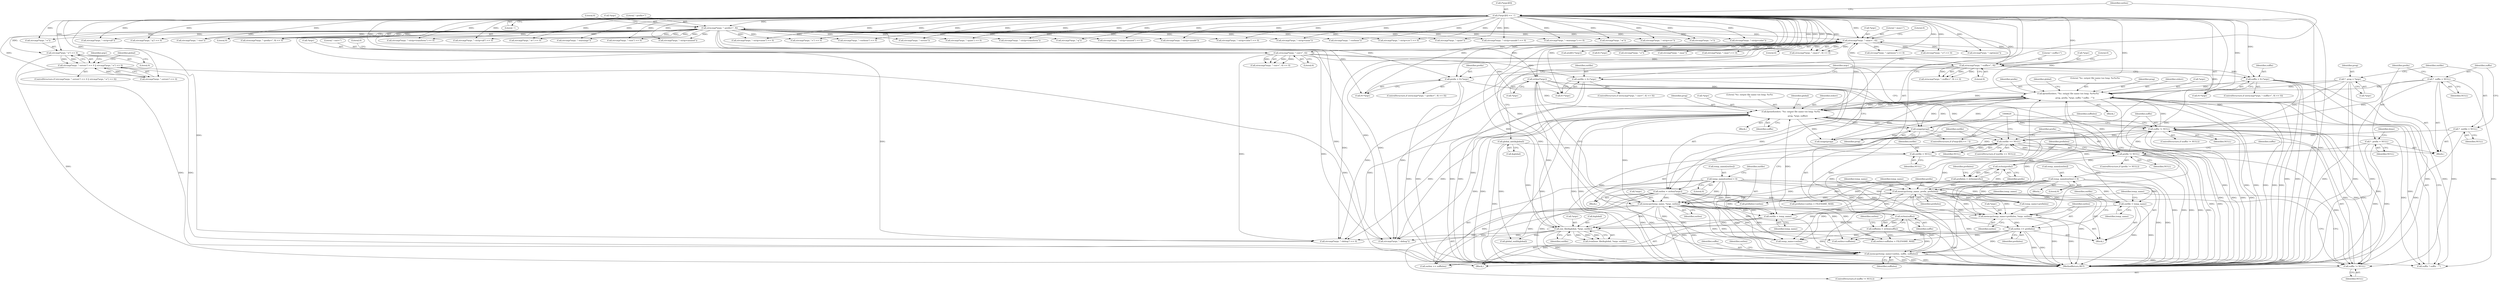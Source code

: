 digraph "0_Android_9d4853418ab2f754c2b63e091c29c5529b8b86ca_167@API" {
"1000392" [label="(Call,strcmp(*argv, \"-e\") == 0)"];
"1000485" [label="(Call,(*argv)[0] == '-')"];
"1000280" [label="(Call,strncmp(*argv, \"--prefix=\", 9))"];
"1000265" [label="(Call,strncmp(*argv, \"--suffix=\", 9))"];
"1000250" [label="(Call,strncmp(*argv, \"--out=\", 6))"];
"1000173" [label="(Call,strncmp(*argv, \"--max=\", 6))"];
"1000523" [label="(Call,fprintf(stderr, \"%s: output file name too long: %s%s%s\n\",\n                     prog, prefix, *argv, suffix ? suffix : \"\"))"];
"1000589" [label="(Call,fprintf(stderr, \"%s: output file name too long: %s%s\n\",\n                     prog, *argv, suffix))"];
"1000111" [label="(Call,*  prog = *argv)"];
"1000491" [label="(Call,usage(prog))"];
"1000498" [label="(Call,strlen(*argv))"];
"1000562" [label="(Call,memcpy(temp_name, *argv, outlen))"];
"1000567" [label="(Call,temp_name[outlen] = 0)"];
"1000611" [label="(Call,temp_name[outlen] = 0)"];
"1000540" [label="(Call,memcpy(temp_name, prefix, prefixlen))"];
"1000514" [label="(Call,strlen(prefix))"];
"1000507" [label="(Call,prefix != NULL)"];
"1000124" [label="(Call,*  prefix = NULL)"];
"1000286" [label="(Call,prefix = 9+*argv)"];
"1000502" [label="(Call,outfile == NULL)"];
"1000116" [label="(Call,*  outfile = NULL)"];
"1000629" [label="(Call,outfile = NULL)"];
"1000573" [label="(Call,suffix != NULL)"];
"1000559" [label="(Call,suffix != NULL)"];
"1000120" [label="(Call,*  suffix = NULL)"];
"1000271" [label="(Call,suffix = 9+*argv)"];
"1000602" [label="(Call,memcpy(temp_name+outlen, suffix, suffixlen))"];
"1000496" [label="(Call,outlen = strlen(*argv))"];
"1000551" [label="(Call,outlen += prefixlen)"];
"1000544" [label="(Call,memcpy(temp_name+prefixlen, *argv, outlen))"];
"1000580" [label="(Call,strlen(suffix))"];
"1000578" [label="(Call,suffixlen = strlen(suffix))"];
"1000554" [label="(Call,outfile = temp_name)"];
"1000256" [label="(Call,outfile = 6+*argv)"];
"1000512" [label="(Call,prefixlen = strlen(prefix))"];
"1000621" [label="(Call,one_file(&global, *argv, outfile))"];
"1000132" [label="(Call,global_init(&global))"];
"1000616" [label="(Call,outfile = temp_name)"];
"1000385" [label="(Call,strcmp(*argv, \"--errors\") == 0 || strcmp(*argv, \"-e\") == 0)"];
"1000432" [label="(Call,strcmp(*argv, \"-q\") == 0)"];
"1000120" [label="(Call,*  suffix = NULL)"];
"1000490" [label="(Literal,'-')"];
"1000433" [label="(Call,strcmp(*argv, \"-q\"))"];
"1000307" [label="(Call,strcmp(*argv, \"--strip=crc\") == 0)"];
"1000588" [label="(Block,)"];
"1000638" [label="(Call,global_end(&global))"];
"1000491" [label="(Call,usage(prog))"];
"1000295" [label="(Call,strcmp(*argv, \"--strip=none\"))"];
"1000387" [label="(Call,strcmp(*argv, \"--errors\"))"];
"1000621" [label="(Call,one_file(&global, *argv, outfile))"];
"1000129" [label="(Identifier,done)"];
"1000287" [label="(Identifier,prefix)"];
"1000606" [label="(Identifier,suffix)"];
"1000400" [label="(Identifier,global)"];
"1000518" [label="(Call,prefixlen+outlen)"];
"1000550" [label="(Identifier,outlen)"];
"1000254" [label="(Literal,6)"];
"1000564" [label="(Call,*argv)"];
"1000269" [label="(Literal,9)"];
"1000406" [label="(Call,strcmp(*argv, \"--warnings\") == 0)"];
"1000541" [label="(Identifier,temp_name)"];
"1000551" [label="(Call,outlen += prefixlen)"];
"1000624" [label="(Call,*argv)"];
"1000566" [label="(Identifier,outlen)"];
"1000272" [label="(Identifier,suffix)"];
"1000255" [label="(Literal,0)"];
"1000186" [label="(Call,atol(6+*argv))"];
"1000528" [label="(Call,*argv)"];
"1000507" [label="(Call,prefix != NULL)"];
"1000523" [label="(Call,fprintf(stderr, \"%s: output file name too long: %s%s%s\n\",\n                     prog, prefix, *argv, suffix ? suffix : \"\"))"];
"1000499" [label="(Call,*argv)"];
"1000608" [label="(Call,outlen += suffixlen)"];
"1000561" [label="(Identifier,NULL)"];
"1000590" [label="(Identifier,stderr)"];
"1000187" [label="(Call,6+*argv)"];
"1000611" [label="(Call,temp_name[outlen] = 0)"];
"1000138" [label="(Identifier,argc)"];
"1000486" [label="(Call,(*argv)[0])"];
"1000517" [label="(Call,prefixlen+outlen > FILENAME_MAX)"];
"1000545" [label="(Call,temp_name+prefixlen)"];
"1000346" [label="(Call,strcmp(*argv, \"--strip=transform\") == 0)"];
"1000584" [label="(Call,outlen+suffixlen)"];
"1000475" [label="(Call,strcmp(*argv, \"--test\") == 0)"];
"1000527" [label="(Identifier,prefix)"];
"1000321" [label="(Call,strcmp(*argv, \"--strip=unsafe\"))"];
"1000568" [label="(Call,temp_name[outlen])"];
"1000172" [label="(Call,strncmp(*argv, \"--max=\", 6) == 0)"];
"1000556" [label="(Identifier,temp_name)"];
"1000427" [label="(Call,strcmp(*argv, \"--quiet\"))"];
"1000603" [label="(Call,temp_name+outlen)"];
"1000320" [label="(Call,strcmp(*argv, \"--strip=unsafe\") == 0)"];
"1000413" [label="(Call,strcmp(*argv, \"-w\"))"];
"1000281" [label="(Call,*argv)"];
"1000251" [label="(Call,*argv)"];
"1000573" [label="(Call,suffix != NULL)"];
"1000635" [label="(Call,usage(prog))"];
"1000117" [label="(Identifier,outfile)"];
"1000409" [label="(Identifier,argv)"];
"1000174" [label="(Call,*argv)"];
"1000641" [label="(MethodReturn,RET)"];
"1000508" [label="(Identifier,prefix)"];
"1000248" [label="(ControlStructure,if (strncmp(*argv, \"--out=\", 6) == 0))"];
"1000204" [label="(Call,strcmp(*argv, \"--max\") == 0)"];
"1000288" [label="(Call,9+*argv)"];
"1000372" [label="(Call,strcmp(*argv, \"--strip=all\") == 0)"];
"1000124" [label="(Call,*  prefix = NULL)"];
"1000629" [label="(Call,outfile = NULL)"];
"1000176" [label="(Literal,\"--max=\")"];
"1000258" [label="(Call,6+*argv)"];
"1000592" [label="(Identifier,prog)"];
"1000589" [label="(Call,fprintf(stderr, \"%s: output file name too long: %s%s\n\",\n                     prog, *argv, suffix))"];
"1000273" [label="(Call,9+*argv)"];
"1000536" [label="(Identifier,global)"];
"1000268" [label="(Literal,\"--suffix=\")"];
"1000122" [label="(Identifier,NULL)"];
"1000525" [label="(Literal,\"%s: output file name too long: %s%s%s\n\")"];
"1000555" [label="(Identifier,outfile)"];
"1000609" [label="(Identifier,outlen)"];
"1000543" [label="(Identifier,prefixlen)"];
"1000563" [label="(Identifier,temp_name)"];
"1000513" [label="(Identifier,prefixlen)"];
"1000552" [label="(Identifier,outlen)"];
"1000178" [label="(Literal,0)"];
"1000548" [label="(Call,*argv)"];
"1000266" [label="(Call,*argv)"];
"1000578" [label="(Call,suffixlen = strlen(suffix))"];
"1000270" [label="(Literal,0)"];
"1000544" [label="(Call,memcpy(temp_name+prefixlen, *argv, outlen))"];
"1000626" [label="(Identifier,outfile)"];
"1000284" [label="(Literal,9)"];
"1000464" [label="(Call,strcmp(*argv, \"-v\"))"];
"1000485" [label="(Call,(*argv)[0] == '-')"];
"1000360" [label="(Call,strcmp(*argv, \"--strip=color\"))"];
"1000526" [label="(Identifier,prog)"];
"1000286" [label="(Call,prefix = 9+*argv)"];
"1000496" [label="(Call,outlen = strlen(*argv))"];
"1000359" [label="(Call,strcmp(*argv, \"--strip=color\") == 0)"];
"1000546" [label="(Identifier,temp_name)"];
"1000581" [label="(Identifier,suffix)"];
"1000522" [label="(Block,)"];
"1000498" [label="(Call,strlen(*argv))"];
"1000384" [label="(ControlStructure,if (strcmp(*argv, \"--errors\") == 0 || strcmp(*argv, \"-e\") == 0))"];
"1000173" [label="(Call,strncmp(*argv, \"--max=\", 6))"];
"1000113" [label="(Call,*argv)"];
"1000385" [label="(Call,strcmp(*argv, \"--errors\") == 0 || strcmp(*argv, \"-e\") == 0)"];
"1000386" [label="(Call,strcmp(*argv, \"--errors\") == 0)"];
"1000505" [label="(Block,)"];
"1000236" [label="(Call,strcmp(*argv, \"-o\") == 0)"];
"1000515" [label="(Identifier,prefix)"];
"1000280" [label="(Call,strncmp(*argv, \"--prefix=\", 9))"];
"1000558" [label="(ControlStructure,if (suffix != NULL))"];
"1000502" [label="(Call,outfile == NULL)"];
"1000514" [label="(Call,strlen(prefix))"];
"1000559" [label="(Call,suffix != NULL)"];
"1000334" [label="(Call,strcmp(*argv, \"--strip=unused\"))"];
"1000144" [label="(Call,strcmp(*argv, \"--debug\") == 0)"];
"1000347" [label="(Call,strcmp(*argv, \"--strip=transform\"))"];
"1000554" [label="(Call,outfile = temp_name)"];
"1000476" [label="(Call,strcmp(*argv, \"--test\"))"];
"1000458" [label="(Call,strcmp(*argv, \"--verbose\"))"];
"1000265" [label="(Call,strncmp(*argv, \"--suffix=\", 9))"];
"1000283" [label="(Literal,\"--prefix=\")"];
"1000580" [label="(Call,strlen(suffix))"];
"1000622" [label="(Call,&global)"];
"1000126" [label="(Identifier,NULL)"];
"1000504" [label="(Identifier,NULL)"];
"1000572" [label="(ControlStructure,if (suffix != NULL))"];
"1000294" [label="(Call,strcmp(*argv, \"--strip=none\") == 0)"];
"1000509" [label="(Identifier,NULL)"];
"1000373" [label="(Call,strcmp(*argv, \"--strip=all\"))"];
"1000412" [label="(Call,strcmp(*argv, \"-w\") == 0)"];
"1000542" [label="(Identifier,prefix)"];
"1000492" [label="(Identifier,prog)"];
"1000177" [label="(Literal,6)"];
"1000607" [label="(Identifier,suffixlen)"];
"1000231" [label="(Call,strcmp(*argv, \"--optimize\"))"];
"1000112" [label="(Identifier,prog)"];
"1000617" [label="(Identifier,outfile)"];
"1000510" [label="(Block,)"];
"1000512" [label="(Call,prefixlen = strlen(prefix))"];
"1000595" [label="(Identifier,suffix)"];
"1000257" [label="(Identifier,outfile)"];
"1000553" [label="(Identifier,prefixlen)"];
"1000579" [label="(Identifier,suffixlen)"];
"1000249" [label="(Call,strncmp(*argv, \"--out=\", 6) == 0)"];
"1000497" [label="(Identifier,outlen)"];
"1000619" [label="(Call,(void)one_file(&global, *argv, outfile))"];
"1000132" [label="(Call,global_init(&global))"];
"1000583" [label="(Call,outlen+suffixlen > FILENAME_MAX)"];
"1000457" [label="(Call,strcmp(*argv, \"--verbose\") == 0)"];
"1000397" [label="(Literal,0)"];
"1000562" [label="(Call,memcpy(temp_name, *argv, outlen))"];
"1000278" [label="(ControlStructure,if (strncmp(*argv, \"--prefix=\", 9) == 0))"];
"1000540" [label="(Call,memcpy(temp_name, prefix, prefixlen))"];
"1000524" [label="(Identifier,stderr)"];
"1000279" [label="(Call,strncmp(*argv, \"--prefix=\", 9) == 0)"];
"1000256" [label="(Call,outfile = 6+*argv)"];
"1000271" [label="(Call,suffix = 9+*argv)"];
"1000593" [label="(Call,*argv)"];
"1000111" [label="(Call,*  prog = *argv)"];
"1000237" [label="(Call,strcmp(*argv, \"-o\"))"];
"1000612" [label="(Call,temp_name[outlen])"];
"1000145" [label="(Call,strcmp(*argv, \"--debug\"))"];
"1000530" [label="(Call,suffix ? suffix : \"\")"];
"1000205" [label="(Call,strcmp(*argv, \"--max\"))"];
"1000285" [label="(Literal,0)"];
"1000631" [label="(Identifier,NULL)"];
"1000250" [label="(Call,strncmp(*argv, \"--out=\", 6))"];
"1000308" [label="(Call,strcmp(*argv, \"--strip=crc\"))"];
"1000121" [label="(Identifier,suffix)"];
"1000591" [label="(Literal,\"%s: output file name too long: %s%s\n\")"];
"1000253" [label="(Literal,\"--out=\")"];
"1000616" [label="(Call,outfile = temp_name)"];
"1000618" [label="(Identifier,temp_name)"];
"1000602" [label="(Call,memcpy(temp_name+outlen, suffix, suffixlen))"];
"1000494" [label="(Block,)"];
"1000574" [label="(Identifier,suffix)"];
"1000519" [label="(Identifier,prefixlen)"];
"1000567" [label="(Call,temp_name[outlen] = 0)"];
"1000118" [label="(Identifier,NULL)"];
"1000506" [label="(ControlStructure,if (prefix != NULL))"];
"1000393" [label="(Call,strcmp(*argv, \"-e\"))"];
"1000392" [label="(Call,strcmp(*argv, \"-e\") == 0)"];
"1000576" [label="(Block,)"];
"1000571" [label="(Literal,0)"];
"1000125" [label="(Identifier,prefix)"];
"1000264" [label="(Call,strncmp(*argv, \"--suffix=\", 9) == 0)"];
"1000407" [label="(Call,strcmp(*argv, \"--warnings\"))"];
"1000463" [label="(Call,strcmp(*argv, \"-v\") == 0)"];
"1000575" [label="(Identifier,NULL)"];
"1000560" [label="(Identifier,suffix)"];
"1000503" [label="(Identifier,outfile)"];
"1000484" [label="(ControlStructure,if ((*argv)[0] == '-'))"];
"1000116" [label="(Call,*  outfile = NULL)"];
"1000630" [label="(Identifier,outfile)"];
"1000426" [label="(Call,strcmp(*argv, \"--quiet\") == 0)"];
"1000263" [label="(ControlStructure,if (strncmp(*argv, \"--suffix=\", 9) == 0))"];
"1000133" [label="(Call,&global)"];
"1000501" [label="(ControlStructure,if (outfile == NULL))"];
"1000333" [label="(Call,strcmp(*argv, \"--strip=unused\") == 0)"];
"1000585" [label="(Identifier,outlen)"];
"1000615" [label="(Literal,0)"];
"1000230" [label="(Call,strcmp(*argv, \"--optimize\") == 0)"];
"1000108" [label="(Block,)"];
"1000598" [label="(Identifier,global)"];
"1000569" [label="(Identifier,temp_name)"];
"1000392" -> "1000385"  [label="AST: "];
"1000392" -> "1000397"  [label="CFG: "];
"1000393" -> "1000392"  [label="AST: "];
"1000397" -> "1000392"  [label="AST: "];
"1000385" -> "1000392"  [label="CFG: "];
"1000392" -> "1000641"  [label="DDG: "];
"1000392" -> "1000385"  [label="DDG: "];
"1000392" -> "1000385"  [label="DDG: "];
"1000485" -> "1000392"  [label="DDG: "];
"1000280" -> "1000392"  [label="DDG: "];
"1000485" -> "1000484"  [label="AST: "];
"1000485" -> "1000490"  [label="CFG: "];
"1000486" -> "1000485"  [label="AST: "];
"1000490" -> "1000485"  [label="AST: "];
"1000492" -> "1000485"  [label="CFG: "];
"1000497" -> "1000485"  [label="CFG: "];
"1000485" -> "1000641"  [label="DDG: "];
"1000485" -> "1000641"  [label="DDG: "];
"1000485" -> "1000144"  [label="DDG: "];
"1000485" -> "1000145"  [label="DDG: "];
"1000485" -> "1000173"  [label="DDG: "];
"1000485" -> "1000186"  [label="DDG: "];
"1000485" -> "1000187"  [label="DDG: "];
"1000485" -> "1000204"  [label="DDG: "];
"1000485" -> "1000205"  [label="DDG: "];
"1000485" -> "1000230"  [label="DDG: "];
"1000485" -> "1000231"  [label="DDG: "];
"1000485" -> "1000236"  [label="DDG: "];
"1000485" -> "1000237"  [label="DDG: "];
"1000485" -> "1000250"  [label="DDG: "];
"1000485" -> "1000256"  [label="DDG: "];
"1000485" -> "1000258"  [label="DDG: "];
"1000485" -> "1000265"  [label="DDG: "];
"1000485" -> "1000271"  [label="DDG: "];
"1000485" -> "1000273"  [label="DDG: "];
"1000485" -> "1000280"  [label="DDG: "];
"1000485" -> "1000286"  [label="DDG: "];
"1000485" -> "1000288"  [label="DDG: "];
"1000485" -> "1000294"  [label="DDG: "];
"1000485" -> "1000295"  [label="DDG: "];
"1000485" -> "1000307"  [label="DDG: "];
"1000485" -> "1000308"  [label="DDG: "];
"1000485" -> "1000320"  [label="DDG: "];
"1000485" -> "1000321"  [label="DDG: "];
"1000485" -> "1000333"  [label="DDG: "];
"1000485" -> "1000334"  [label="DDG: "];
"1000485" -> "1000346"  [label="DDG: "];
"1000485" -> "1000347"  [label="DDG: "];
"1000485" -> "1000359"  [label="DDG: "];
"1000485" -> "1000360"  [label="DDG: "];
"1000485" -> "1000372"  [label="DDG: "];
"1000485" -> "1000373"  [label="DDG: "];
"1000485" -> "1000386"  [label="DDG: "];
"1000485" -> "1000387"  [label="DDG: "];
"1000485" -> "1000393"  [label="DDG: "];
"1000485" -> "1000406"  [label="DDG: "];
"1000485" -> "1000407"  [label="DDG: "];
"1000485" -> "1000412"  [label="DDG: "];
"1000485" -> "1000413"  [label="DDG: "];
"1000485" -> "1000426"  [label="DDG: "];
"1000485" -> "1000427"  [label="DDG: "];
"1000485" -> "1000432"  [label="DDG: "];
"1000485" -> "1000433"  [label="DDG: "];
"1000485" -> "1000457"  [label="DDG: "];
"1000485" -> "1000458"  [label="DDG: "];
"1000485" -> "1000463"  [label="DDG: "];
"1000485" -> "1000464"  [label="DDG: "];
"1000485" -> "1000475"  [label="DDG: "];
"1000485" -> "1000476"  [label="DDG: "];
"1000485" -> "1000498"  [label="DDG: "];
"1000485" -> "1000523"  [label="DDG: "];
"1000485" -> "1000544"  [label="DDG: "];
"1000485" -> "1000562"  [label="DDG: "];
"1000485" -> "1000589"  [label="DDG: "];
"1000485" -> "1000621"  [label="DDG: "];
"1000280" -> "1000279"  [label="AST: "];
"1000280" -> "1000284"  [label="CFG: "];
"1000281" -> "1000280"  [label="AST: "];
"1000283" -> "1000280"  [label="AST: "];
"1000284" -> "1000280"  [label="AST: "];
"1000285" -> "1000280"  [label="CFG: "];
"1000280" -> "1000144"  [label="DDG: "];
"1000280" -> "1000145"  [label="DDG: "];
"1000280" -> "1000173"  [label="DDG: "];
"1000280" -> "1000279"  [label="DDG: "];
"1000280" -> "1000279"  [label="DDG: "];
"1000280" -> "1000279"  [label="DDG: "];
"1000265" -> "1000280"  [label="DDG: "];
"1000280" -> "1000286"  [label="DDG: "];
"1000280" -> "1000288"  [label="DDG: "];
"1000280" -> "1000294"  [label="DDG: "];
"1000280" -> "1000295"  [label="DDG: "];
"1000280" -> "1000307"  [label="DDG: "];
"1000280" -> "1000308"  [label="DDG: "];
"1000280" -> "1000320"  [label="DDG: "];
"1000280" -> "1000321"  [label="DDG: "];
"1000280" -> "1000333"  [label="DDG: "];
"1000280" -> "1000334"  [label="DDG: "];
"1000280" -> "1000346"  [label="DDG: "];
"1000280" -> "1000347"  [label="DDG: "];
"1000280" -> "1000359"  [label="DDG: "];
"1000280" -> "1000360"  [label="DDG: "];
"1000280" -> "1000372"  [label="DDG: "];
"1000280" -> "1000373"  [label="DDG: "];
"1000280" -> "1000386"  [label="DDG: "];
"1000280" -> "1000387"  [label="DDG: "];
"1000280" -> "1000393"  [label="DDG: "];
"1000280" -> "1000406"  [label="DDG: "];
"1000280" -> "1000407"  [label="DDG: "];
"1000280" -> "1000412"  [label="DDG: "];
"1000280" -> "1000413"  [label="DDG: "];
"1000280" -> "1000426"  [label="DDG: "];
"1000280" -> "1000427"  [label="DDG: "];
"1000280" -> "1000432"  [label="DDG: "];
"1000280" -> "1000433"  [label="DDG: "];
"1000280" -> "1000457"  [label="DDG: "];
"1000280" -> "1000458"  [label="DDG: "];
"1000280" -> "1000463"  [label="DDG: "];
"1000280" -> "1000464"  [label="DDG: "];
"1000280" -> "1000475"  [label="DDG: "];
"1000280" -> "1000476"  [label="DDG: "];
"1000280" -> "1000498"  [label="DDG: "];
"1000265" -> "1000264"  [label="AST: "];
"1000265" -> "1000269"  [label="CFG: "];
"1000266" -> "1000265"  [label="AST: "];
"1000268" -> "1000265"  [label="AST: "];
"1000269" -> "1000265"  [label="AST: "];
"1000270" -> "1000265"  [label="CFG: "];
"1000265" -> "1000144"  [label="DDG: "];
"1000265" -> "1000145"  [label="DDG: "];
"1000265" -> "1000173"  [label="DDG: "];
"1000265" -> "1000264"  [label="DDG: "];
"1000265" -> "1000264"  [label="DDG: "];
"1000265" -> "1000264"  [label="DDG: "];
"1000250" -> "1000265"  [label="DDG: "];
"1000265" -> "1000271"  [label="DDG: "];
"1000265" -> "1000273"  [label="DDG: "];
"1000250" -> "1000249"  [label="AST: "];
"1000250" -> "1000254"  [label="CFG: "];
"1000251" -> "1000250"  [label="AST: "];
"1000253" -> "1000250"  [label="AST: "];
"1000254" -> "1000250"  [label="AST: "];
"1000255" -> "1000250"  [label="CFG: "];
"1000250" -> "1000144"  [label="DDG: "];
"1000250" -> "1000145"  [label="DDG: "];
"1000250" -> "1000173"  [label="DDG: "];
"1000250" -> "1000249"  [label="DDG: "];
"1000250" -> "1000249"  [label="DDG: "];
"1000250" -> "1000249"  [label="DDG: "];
"1000173" -> "1000250"  [label="DDG: "];
"1000250" -> "1000256"  [label="DDG: "];
"1000250" -> "1000258"  [label="DDG: "];
"1000173" -> "1000172"  [label="AST: "];
"1000173" -> "1000177"  [label="CFG: "];
"1000174" -> "1000173"  [label="AST: "];
"1000176" -> "1000173"  [label="AST: "];
"1000177" -> "1000173"  [label="AST: "];
"1000178" -> "1000173"  [label="CFG: "];
"1000173" -> "1000144"  [label="DDG: "];
"1000173" -> "1000145"  [label="DDG: "];
"1000173" -> "1000172"  [label="DDG: "];
"1000173" -> "1000172"  [label="DDG: "];
"1000173" -> "1000172"  [label="DDG: "];
"1000523" -> "1000173"  [label="DDG: "];
"1000621" -> "1000173"  [label="DDG: "];
"1000589" -> "1000173"  [label="DDG: "];
"1000173" -> "1000186"  [label="DDG: "];
"1000173" -> "1000187"  [label="DDG: "];
"1000173" -> "1000204"  [label="DDG: "];
"1000173" -> "1000205"  [label="DDG: "];
"1000173" -> "1000230"  [label="DDG: "];
"1000173" -> "1000231"  [label="DDG: "];
"1000173" -> "1000236"  [label="DDG: "];
"1000173" -> "1000237"  [label="DDG: "];
"1000523" -> "1000522"  [label="AST: "];
"1000523" -> "1000530"  [label="CFG: "];
"1000524" -> "1000523"  [label="AST: "];
"1000525" -> "1000523"  [label="AST: "];
"1000526" -> "1000523"  [label="AST: "];
"1000527" -> "1000523"  [label="AST: "];
"1000528" -> "1000523"  [label="AST: "];
"1000530" -> "1000523"  [label="AST: "];
"1000536" -> "1000523"  [label="CFG: "];
"1000523" -> "1000641"  [label="DDG: "];
"1000523" -> "1000641"  [label="DDG: "];
"1000523" -> "1000641"  [label="DDG: "];
"1000523" -> "1000641"  [label="DDG: "];
"1000523" -> "1000641"  [label="DDG: "];
"1000523" -> "1000641"  [label="DDG: "];
"1000523" -> "1000144"  [label="DDG: "];
"1000523" -> "1000145"  [label="DDG: "];
"1000523" -> "1000491"  [label="DDG: "];
"1000523" -> "1000507"  [label="DDG: "];
"1000589" -> "1000523"  [label="DDG: "];
"1000589" -> "1000523"  [label="DDG: "];
"1000589" -> "1000523"  [label="DDG: "];
"1000111" -> "1000523"  [label="DDG: "];
"1000491" -> "1000523"  [label="DDG: "];
"1000514" -> "1000523"  [label="DDG: "];
"1000498" -> "1000523"  [label="DDG: "];
"1000120" -> "1000523"  [label="DDG: "];
"1000573" -> "1000523"  [label="DDG: "];
"1000271" -> "1000523"  [label="DDG: "];
"1000602" -> "1000523"  [label="DDG: "];
"1000523" -> "1000589"  [label="DDG: "];
"1000523" -> "1000589"  [label="DDG: "];
"1000523" -> "1000635"  [label="DDG: "];
"1000589" -> "1000588"  [label="AST: "];
"1000589" -> "1000595"  [label="CFG: "];
"1000590" -> "1000589"  [label="AST: "];
"1000591" -> "1000589"  [label="AST: "];
"1000592" -> "1000589"  [label="AST: "];
"1000593" -> "1000589"  [label="AST: "];
"1000595" -> "1000589"  [label="AST: "];
"1000598" -> "1000589"  [label="CFG: "];
"1000589" -> "1000641"  [label="DDG: "];
"1000589" -> "1000641"  [label="DDG: "];
"1000589" -> "1000641"  [label="DDG: "];
"1000589" -> "1000641"  [label="DDG: "];
"1000589" -> "1000641"  [label="DDG: "];
"1000589" -> "1000144"  [label="DDG: "];
"1000589" -> "1000145"  [label="DDG: "];
"1000589" -> "1000491"  [label="DDG: "];
"1000589" -> "1000530"  [label="DDG: "];
"1000589" -> "1000559"  [label="DDG: "];
"1000589" -> "1000573"  [label="DDG: "];
"1000111" -> "1000589"  [label="DDG: "];
"1000491" -> "1000589"  [label="DDG: "];
"1000498" -> "1000589"  [label="DDG: "];
"1000562" -> "1000589"  [label="DDG: "];
"1000544" -> "1000589"  [label="DDG: "];
"1000580" -> "1000589"  [label="DDG: "];
"1000589" -> "1000635"  [label="DDG: "];
"1000111" -> "1000108"  [label="AST: "];
"1000111" -> "1000113"  [label="CFG: "];
"1000112" -> "1000111"  [label="AST: "];
"1000113" -> "1000111"  [label="AST: "];
"1000117" -> "1000111"  [label="CFG: "];
"1000111" -> "1000641"  [label="DDG: "];
"1000111" -> "1000641"  [label="DDG: "];
"1000111" -> "1000491"  [label="DDG: "];
"1000111" -> "1000635"  [label="DDG: "];
"1000491" -> "1000484"  [label="AST: "];
"1000491" -> "1000492"  [label="CFG: "];
"1000492" -> "1000491"  [label="AST: "];
"1000138" -> "1000491"  [label="CFG: "];
"1000491" -> "1000641"  [label="DDG: "];
"1000491" -> "1000641"  [label="DDG: "];
"1000491" -> "1000635"  [label="DDG: "];
"1000498" -> "1000496"  [label="AST: "];
"1000498" -> "1000499"  [label="CFG: "];
"1000499" -> "1000498"  [label="AST: "];
"1000496" -> "1000498"  [label="CFG: "];
"1000498" -> "1000496"  [label="DDG: "];
"1000498" -> "1000544"  [label="DDG: "];
"1000498" -> "1000562"  [label="DDG: "];
"1000498" -> "1000621"  [label="DDG: "];
"1000562" -> "1000558"  [label="AST: "];
"1000562" -> "1000566"  [label="CFG: "];
"1000563" -> "1000562"  [label="AST: "];
"1000564" -> "1000562"  [label="AST: "];
"1000566" -> "1000562"  [label="AST: "];
"1000569" -> "1000562"  [label="CFG: "];
"1000562" -> "1000641"  [label="DDG: "];
"1000562" -> "1000641"  [label="DDG: "];
"1000562" -> "1000641"  [label="DDG: "];
"1000562" -> "1000540"  [label="DDG: "];
"1000567" -> "1000562"  [label="DDG: "];
"1000611" -> "1000562"  [label="DDG: "];
"1000540" -> "1000562"  [label="DDG: "];
"1000496" -> "1000562"  [label="DDG: "];
"1000562" -> "1000583"  [label="DDG: "];
"1000562" -> "1000584"  [label="DDG: "];
"1000562" -> "1000602"  [label="DDG: "];
"1000562" -> "1000602"  [label="DDG: "];
"1000562" -> "1000603"  [label="DDG: "];
"1000562" -> "1000603"  [label="DDG: "];
"1000562" -> "1000608"  [label="DDG: "];
"1000562" -> "1000616"  [label="DDG: "];
"1000562" -> "1000621"  [label="DDG: "];
"1000567" -> "1000505"  [label="AST: "];
"1000567" -> "1000571"  [label="CFG: "];
"1000568" -> "1000567"  [label="AST: "];
"1000571" -> "1000567"  [label="AST: "];
"1000574" -> "1000567"  [label="CFG: "];
"1000567" -> "1000641"  [label="DDG: "];
"1000567" -> "1000540"  [label="DDG: "];
"1000567" -> "1000544"  [label="DDG: "];
"1000567" -> "1000545"  [label="DDG: "];
"1000567" -> "1000554"  [label="DDG: "];
"1000567" -> "1000602"  [label="DDG: "];
"1000567" -> "1000603"  [label="DDG: "];
"1000567" -> "1000616"  [label="DDG: "];
"1000611" -> "1000576"  [label="AST: "];
"1000611" -> "1000615"  [label="CFG: "];
"1000612" -> "1000611"  [label="AST: "];
"1000615" -> "1000611"  [label="AST: "];
"1000617" -> "1000611"  [label="CFG: "];
"1000611" -> "1000641"  [label="DDG: "];
"1000611" -> "1000540"  [label="DDG: "];
"1000611" -> "1000544"  [label="DDG: "];
"1000611" -> "1000545"  [label="DDG: "];
"1000611" -> "1000554"  [label="DDG: "];
"1000611" -> "1000602"  [label="DDG: "];
"1000611" -> "1000603"  [label="DDG: "];
"1000611" -> "1000616"  [label="DDG: "];
"1000540" -> "1000510"  [label="AST: "];
"1000540" -> "1000543"  [label="CFG: "];
"1000541" -> "1000540"  [label="AST: "];
"1000542" -> "1000540"  [label="AST: "];
"1000543" -> "1000540"  [label="AST: "];
"1000546" -> "1000540"  [label="CFG: "];
"1000540" -> "1000641"  [label="DDG: "];
"1000540" -> "1000641"  [label="DDG: "];
"1000540" -> "1000507"  [label="DDG: "];
"1000514" -> "1000540"  [label="DDG: "];
"1000512" -> "1000540"  [label="DDG: "];
"1000540" -> "1000544"  [label="DDG: "];
"1000540" -> "1000544"  [label="DDG: "];
"1000540" -> "1000545"  [label="DDG: "];
"1000540" -> "1000545"  [label="DDG: "];
"1000540" -> "1000551"  [label="DDG: "];
"1000540" -> "1000554"  [label="DDG: "];
"1000540" -> "1000602"  [label="DDG: "];
"1000540" -> "1000603"  [label="DDG: "];
"1000540" -> "1000616"  [label="DDG: "];
"1000514" -> "1000512"  [label="AST: "];
"1000514" -> "1000515"  [label="CFG: "];
"1000515" -> "1000514"  [label="AST: "];
"1000512" -> "1000514"  [label="CFG: "];
"1000514" -> "1000512"  [label="DDG: "];
"1000507" -> "1000514"  [label="DDG: "];
"1000507" -> "1000506"  [label="AST: "];
"1000507" -> "1000509"  [label="CFG: "];
"1000508" -> "1000507"  [label="AST: "];
"1000509" -> "1000507"  [label="AST: "];
"1000513" -> "1000507"  [label="CFG: "];
"1000560" -> "1000507"  [label="CFG: "];
"1000507" -> "1000641"  [label="DDG: "];
"1000507" -> "1000641"  [label="DDG: "];
"1000507" -> "1000641"  [label="DDG: "];
"1000507" -> "1000502"  [label="DDG: "];
"1000124" -> "1000507"  [label="DDG: "];
"1000286" -> "1000507"  [label="DDG: "];
"1000502" -> "1000507"  [label="DDG: "];
"1000507" -> "1000559"  [label="DDG: "];
"1000507" -> "1000573"  [label="DDG: "];
"1000124" -> "1000108"  [label="AST: "];
"1000124" -> "1000126"  [label="CFG: "];
"1000125" -> "1000124"  [label="AST: "];
"1000126" -> "1000124"  [label="AST: "];
"1000129" -> "1000124"  [label="CFG: "];
"1000124" -> "1000641"  [label="DDG: "];
"1000124" -> "1000641"  [label="DDG: "];
"1000286" -> "1000278"  [label="AST: "];
"1000286" -> "1000288"  [label="CFG: "];
"1000287" -> "1000286"  [label="AST: "];
"1000288" -> "1000286"  [label="AST: "];
"1000138" -> "1000286"  [label="CFG: "];
"1000286" -> "1000641"  [label="DDG: "];
"1000286" -> "1000641"  [label="DDG: "];
"1000502" -> "1000501"  [label="AST: "];
"1000502" -> "1000504"  [label="CFG: "];
"1000503" -> "1000502"  [label="AST: "];
"1000504" -> "1000502"  [label="AST: "];
"1000508" -> "1000502"  [label="CFG: "];
"1000620" -> "1000502"  [label="CFG: "];
"1000502" -> "1000641"  [label="DDG: "];
"1000502" -> "1000641"  [label="DDG: "];
"1000116" -> "1000502"  [label="DDG: "];
"1000629" -> "1000502"  [label="DDG: "];
"1000554" -> "1000502"  [label="DDG: "];
"1000256" -> "1000502"  [label="DDG: "];
"1000573" -> "1000502"  [label="DDG: "];
"1000502" -> "1000621"  [label="DDG: "];
"1000502" -> "1000629"  [label="DDG: "];
"1000116" -> "1000108"  [label="AST: "];
"1000116" -> "1000118"  [label="CFG: "];
"1000117" -> "1000116"  [label="AST: "];
"1000118" -> "1000116"  [label="AST: "];
"1000121" -> "1000116"  [label="CFG: "];
"1000116" -> "1000641"  [label="DDG: "];
"1000629" -> "1000494"  [label="AST: "];
"1000629" -> "1000631"  [label="CFG: "];
"1000630" -> "1000629"  [label="AST: "];
"1000631" -> "1000629"  [label="AST: "];
"1000138" -> "1000629"  [label="CFG: "];
"1000629" -> "1000641"  [label="DDG: "];
"1000629" -> "1000641"  [label="DDG: "];
"1000573" -> "1000629"  [label="DDG: "];
"1000573" -> "1000572"  [label="AST: "];
"1000573" -> "1000575"  [label="CFG: "];
"1000574" -> "1000573"  [label="AST: "];
"1000575" -> "1000573"  [label="AST: "];
"1000579" -> "1000573"  [label="CFG: "];
"1000620" -> "1000573"  [label="CFG: "];
"1000573" -> "1000641"  [label="DDG: "];
"1000573" -> "1000641"  [label="DDG: "];
"1000573" -> "1000641"  [label="DDG: "];
"1000573" -> "1000530"  [label="DDG: "];
"1000573" -> "1000559"  [label="DDG: "];
"1000559" -> "1000573"  [label="DDG: "];
"1000559" -> "1000573"  [label="DDG: "];
"1000120" -> "1000573"  [label="DDG: "];
"1000271" -> "1000573"  [label="DDG: "];
"1000602" -> "1000573"  [label="DDG: "];
"1000573" -> "1000580"  [label="DDG: "];
"1000559" -> "1000558"  [label="AST: "];
"1000559" -> "1000561"  [label="CFG: "];
"1000560" -> "1000559"  [label="AST: "];
"1000561" -> "1000559"  [label="AST: "];
"1000563" -> "1000559"  [label="CFG: "];
"1000569" -> "1000559"  [label="CFG: "];
"1000120" -> "1000559"  [label="DDG: "];
"1000271" -> "1000559"  [label="DDG: "];
"1000602" -> "1000559"  [label="DDG: "];
"1000120" -> "1000108"  [label="AST: "];
"1000120" -> "1000122"  [label="CFG: "];
"1000121" -> "1000120"  [label="AST: "];
"1000122" -> "1000120"  [label="AST: "];
"1000125" -> "1000120"  [label="CFG: "];
"1000120" -> "1000641"  [label="DDG: "];
"1000120" -> "1000530"  [label="DDG: "];
"1000271" -> "1000263"  [label="AST: "];
"1000271" -> "1000273"  [label="CFG: "];
"1000272" -> "1000271"  [label="AST: "];
"1000273" -> "1000271"  [label="AST: "];
"1000138" -> "1000271"  [label="CFG: "];
"1000271" -> "1000641"  [label="DDG: "];
"1000271" -> "1000641"  [label="DDG: "];
"1000271" -> "1000530"  [label="DDG: "];
"1000602" -> "1000576"  [label="AST: "];
"1000602" -> "1000607"  [label="CFG: "];
"1000603" -> "1000602"  [label="AST: "];
"1000606" -> "1000602"  [label="AST: "];
"1000607" -> "1000602"  [label="AST: "];
"1000609" -> "1000602"  [label="CFG: "];
"1000602" -> "1000641"  [label="DDG: "];
"1000602" -> "1000641"  [label="DDG: "];
"1000602" -> "1000641"  [label="DDG: "];
"1000602" -> "1000530"  [label="DDG: "];
"1000496" -> "1000602"  [label="DDG: "];
"1000551" -> "1000602"  [label="DDG: "];
"1000580" -> "1000602"  [label="DDG: "];
"1000578" -> "1000602"  [label="DDG: "];
"1000602" -> "1000608"  [label="DDG: "];
"1000496" -> "1000494"  [label="AST: "];
"1000497" -> "1000496"  [label="AST: "];
"1000503" -> "1000496"  [label="CFG: "];
"1000496" -> "1000641"  [label="DDG: "];
"1000496" -> "1000641"  [label="DDG: "];
"1000496" -> "1000517"  [label="DDG: "];
"1000496" -> "1000518"  [label="DDG: "];
"1000496" -> "1000544"  [label="DDG: "];
"1000496" -> "1000583"  [label="DDG: "];
"1000496" -> "1000584"  [label="DDG: "];
"1000496" -> "1000603"  [label="DDG: "];
"1000496" -> "1000608"  [label="DDG: "];
"1000551" -> "1000510"  [label="AST: "];
"1000551" -> "1000553"  [label="CFG: "];
"1000552" -> "1000551"  [label="AST: "];
"1000553" -> "1000551"  [label="AST: "];
"1000555" -> "1000551"  [label="CFG: "];
"1000551" -> "1000641"  [label="DDG: "];
"1000551" -> "1000641"  [label="DDG: "];
"1000544" -> "1000551"  [label="DDG: "];
"1000551" -> "1000583"  [label="DDG: "];
"1000551" -> "1000584"  [label="DDG: "];
"1000551" -> "1000603"  [label="DDG: "];
"1000551" -> "1000608"  [label="DDG: "];
"1000544" -> "1000510"  [label="AST: "];
"1000544" -> "1000550"  [label="CFG: "];
"1000545" -> "1000544"  [label="AST: "];
"1000548" -> "1000544"  [label="AST: "];
"1000550" -> "1000544"  [label="AST: "];
"1000552" -> "1000544"  [label="CFG: "];
"1000544" -> "1000641"  [label="DDG: "];
"1000544" -> "1000641"  [label="DDG: "];
"1000544" -> "1000621"  [label="DDG: "];
"1000580" -> "1000578"  [label="AST: "];
"1000580" -> "1000581"  [label="CFG: "];
"1000581" -> "1000580"  [label="AST: "];
"1000578" -> "1000580"  [label="CFG: "];
"1000580" -> "1000578"  [label="DDG: "];
"1000578" -> "1000576"  [label="AST: "];
"1000579" -> "1000578"  [label="AST: "];
"1000585" -> "1000578"  [label="CFG: "];
"1000578" -> "1000641"  [label="DDG: "];
"1000578" -> "1000583"  [label="DDG: "];
"1000578" -> "1000584"  [label="DDG: "];
"1000554" -> "1000510"  [label="AST: "];
"1000554" -> "1000556"  [label="CFG: "];
"1000555" -> "1000554"  [label="AST: "];
"1000556" -> "1000554"  [label="AST: "];
"1000569" -> "1000554"  [label="CFG: "];
"1000554" -> "1000641"  [label="DDG: "];
"1000554" -> "1000641"  [label="DDG: "];
"1000554" -> "1000621"  [label="DDG: "];
"1000256" -> "1000248"  [label="AST: "];
"1000256" -> "1000258"  [label="CFG: "];
"1000257" -> "1000256"  [label="AST: "];
"1000258" -> "1000256"  [label="AST: "];
"1000138" -> "1000256"  [label="CFG: "];
"1000256" -> "1000641"  [label="DDG: "];
"1000256" -> "1000641"  [label="DDG: "];
"1000512" -> "1000510"  [label="AST: "];
"1000513" -> "1000512"  [label="AST: "];
"1000519" -> "1000512"  [label="CFG: "];
"1000512" -> "1000641"  [label="DDG: "];
"1000512" -> "1000517"  [label="DDG: "];
"1000512" -> "1000518"  [label="DDG: "];
"1000621" -> "1000619"  [label="AST: "];
"1000621" -> "1000626"  [label="CFG: "];
"1000622" -> "1000621"  [label="AST: "];
"1000624" -> "1000621"  [label="AST: "];
"1000626" -> "1000621"  [label="AST: "];
"1000619" -> "1000621"  [label="CFG: "];
"1000621" -> "1000641"  [label="DDG: "];
"1000621" -> "1000144"  [label="DDG: "];
"1000621" -> "1000145"  [label="DDG: "];
"1000621" -> "1000619"  [label="DDG: "];
"1000621" -> "1000619"  [label="DDG: "];
"1000621" -> "1000619"  [label="DDG: "];
"1000132" -> "1000621"  [label="DDG: "];
"1000616" -> "1000621"  [label="DDG: "];
"1000621" -> "1000638"  [label="DDG: "];
"1000132" -> "1000108"  [label="AST: "];
"1000132" -> "1000133"  [label="CFG: "];
"1000133" -> "1000132"  [label="AST: "];
"1000138" -> "1000132"  [label="CFG: "];
"1000132" -> "1000641"  [label="DDG: "];
"1000132" -> "1000638"  [label="DDG: "];
"1000616" -> "1000576"  [label="AST: "];
"1000616" -> "1000618"  [label="CFG: "];
"1000617" -> "1000616"  [label="AST: "];
"1000618" -> "1000616"  [label="AST: "];
"1000620" -> "1000616"  [label="CFG: "];
"1000616" -> "1000641"  [label="DDG: "];
"1000385" -> "1000384"  [label="AST: "];
"1000385" -> "1000386"  [label="CFG: "];
"1000386" -> "1000385"  [label="AST: "];
"1000400" -> "1000385"  [label="CFG: "];
"1000409" -> "1000385"  [label="CFG: "];
"1000385" -> "1000641"  [label="DDG: "];
"1000385" -> "1000641"  [label="DDG: "];
"1000385" -> "1000641"  [label="DDG: "];
"1000386" -> "1000385"  [label="DDG: "];
"1000386" -> "1000385"  [label="DDG: "];
}

